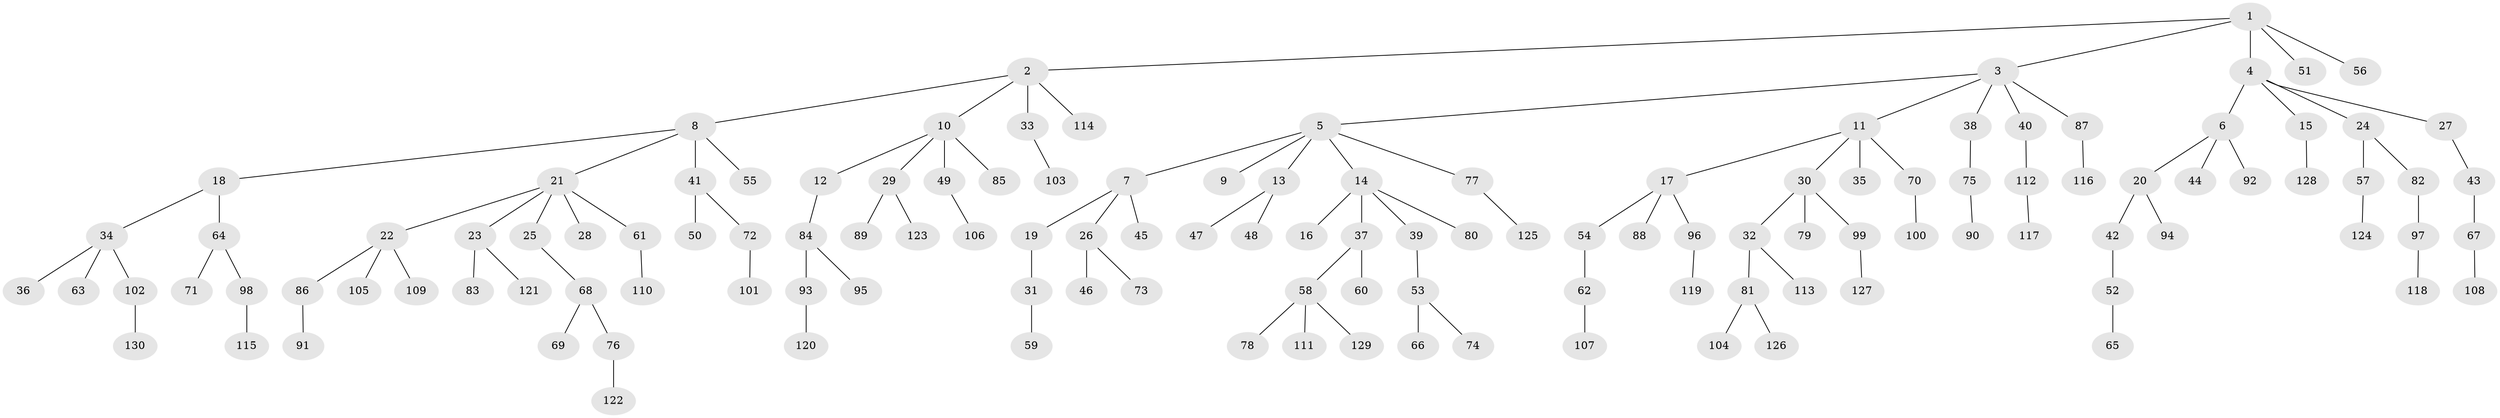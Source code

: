 // coarse degree distribution, {4: 0.07142857142857142, 9: 0.023809523809523808, 7: 0.011904761904761904, 8: 0.011904761904761904, 1: 0.5952380952380952, 5: 0.011904761904761904, 2: 0.17857142857142858, 3: 0.09523809523809523}
// Generated by graph-tools (version 1.1) at 2025/42/03/06/25 10:42:02]
// undirected, 130 vertices, 129 edges
graph export_dot {
graph [start="1"]
  node [color=gray90,style=filled];
  1;
  2;
  3;
  4;
  5;
  6;
  7;
  8;
  9;
  10;
  11;
  12;
  13;
  14;
  15;
  16;
  17;
  18;
  19;
  20;
  21;
  22;
  23;
  24;
  25;
  26;
  27;
  28;
  29;
  30;
  31;
  32;
  33;
  34;
  35;
  36;
  37;
  38;
  39;
  40;
  41;
  42;
  43;
  44;
  45;
  46;
  47;
  48;
  49;
  50;
  51;
  52;
  53;
  54;
  55;
  56;
  57;
  58;
  59;
  60;
  61;
  62;
  63;
  64;
  65;
  66;
  67;
  68;
  69;
  70;
  71;
  72;
  73;
  74;
  75;
  76;
  77;
  78;
  79;
  80;
  81;
  82;
  83;
  84;
  85;
  86;
  87;
  88;
  89;
  90;
  91;
  92;
  93;
  94;
  95;
  96;
  97;
  98;
  99;
  100;
  101;
  102;
  103;
  104;
  105;
  106;
  107;
  108;
  109;
  110;
  111;
  112;
  113;
  114;
  115;
  116;
  117;
  118;
  119;
  120;
  121;
  122;
  123;
  124;
  125;
  126;
  127;
  128;
  129;
  130;
  1 -- 2;
  1 -- 3;
  1 -- 4;
  1 -- 51;
  1 -- 56;
  2 -- 8;
  2 -- 10;
  2 -- 33;
  2 -- 114;
  3 -- 5;
  3 -- 11;
  3 -- 38;
  3 -- 40;
  3 -- 87;
  4 -- 6;
  4 -- 15;
  4 -- 24;
  4 -- 27;
  5 -- 7;
  5 -- 9;
  5 -- 13;
  5 -- 14;
  5 -- 77;
  6 -- 20;
  6 -- 44;
  6 -- 92;
  7 -- 19;
  7 -- 26;
  7 -- 45;
  8 -- 18;
  8 -- 21;
  8 -- 41;
  8 -- 55;
  10 -- 12;
  10 -- 29;
  10 -- 49;
  10 -- 85;
  11 -- 17;
  11 -- 30;
  11 -- 35;
  11 -- 70;
  12 -- 84;
  13 -- 47;
  13 -- 48;
  14 -- 16;
  14 -- 37;
  14 -- 39;
  14 -- 80;
  15 -- 128;
  17 -- 54;
  17 -- 88;
  17 -- 96;
  18 -- 34;
  18 -- 64;
  19 -- 31;
  20 -- 42;
  20 -- 94;
  21 -- 22;
  21 -- 23;
  21 -- 25;
  21 -- 28;
  21 -- 61;
  22 -- 86;
  22 -- 105;
  22 -- 109;
  23 -- 83;
  23 -- 121;
  24 -- 57;
  24 -- 82;
  25 -- 68;
  26 -- 46;
  26 -- 73;
  27 -- 43;
  29 -- 89;
  29 -- 123;
  30 -- 32;
  30 -- 79;
  30 -- 99;
  31 -- 59;
  32 -- 81;
  32 -- 113;
  33 -- 103;
  34 -- 36;
  34 -- 63;
  34 -- 102;
  37 -- 58;
  37 -- 60;
  38 -- 75;
  39 -- 53;
  40 -- 112;
  41 -- 50;
  41 -- 72;
  42 -- 52;
  43 -- 67;
  49 -- 106;
  52 -- 65;
  53 -- 66;
  53 -- 74;
  54 -- 62;
  57 -- 124;
  58 -- 78;
  58 -- 111;
  58 -- 129;
  61 -- 110;
  62 -- 107;
  64 -- 71;
  64 -- 98;
  67 -- 108;
  68 -- 69;
  68 -- 76;
  70 -- 100;
  72 -- 101;
  75 -- 90;
  76 -- 122;
  77 -- 125;
  81 -- 104;
  81 -- 126;
  82 -- 97;
  84 -- 93;
  84 -- 95;
  86 -- 91;
  87 -- 116;
  93 -- 120;
  96 -- 119;
  97 -- 118;
  98 -- 115;
  99 -- 127;
  102 -- 130;
  112 -- 117;
}
